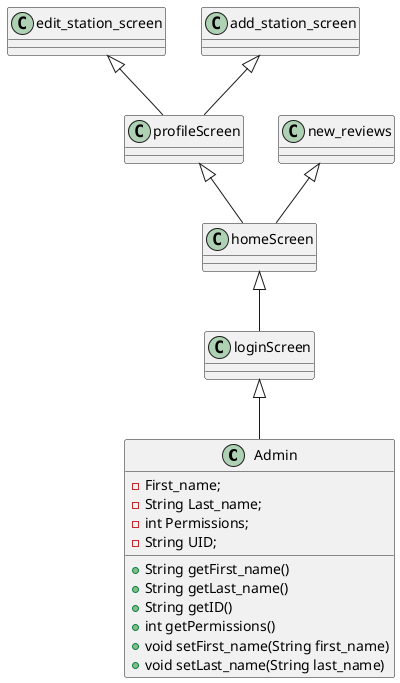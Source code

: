 @startuml
'https://plantuml.com/class-diagram

class Admin {
-First_name;
-String Last_name;
-int Permissions;
-String UID;
+ String getFirst_name()
+ String getLast_name()
+ String getID()
+ int getPermissions()
+void setFirst_name(String first_name)
+void setLast_name(String last_name)
}

class loginScreen {
}

class homeScreen {
}

class profileScreen {
}

class new_reviews {
}
class edit_station_screen {
}

class add_station_screen {
}

loginScreen <|-- Admin
homeScreen <|-- loginScreen
profileScreen <|-- homeScreen
new_reviews <|-- homeScreen
add_station_screen <|-- profileScreen
edit_station_screen <|-- profileScreen
@enduml